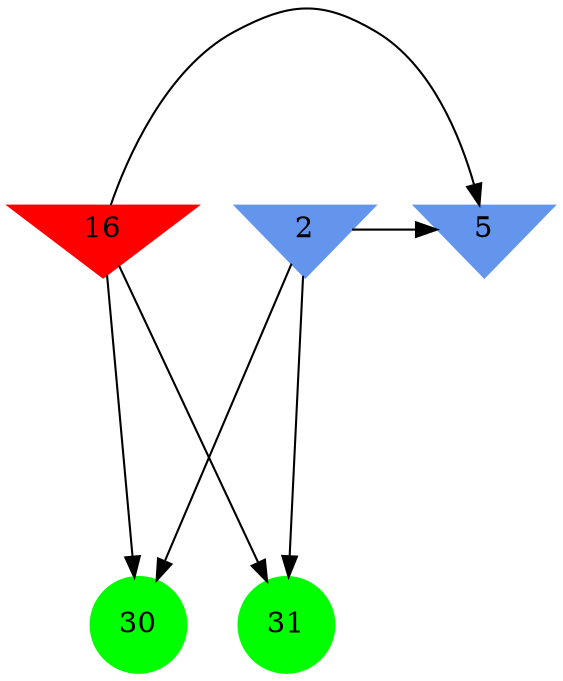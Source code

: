 digraph brain {
	ranksep=2.0;
	2 [shape=invtriangle,style=filled,color=cornflowerblue];
	5 [shape=invtriangle,style=filled,color=cornflowerblue];
	16 [shape=invtriangle,style=filled,color=red];
	30 [shape=circle,style=filled,color=green];
	31 [shape=circle,style=filled,color=green];
	2	->	31;
	2	->	30;
	2	->	5;
	16	->	31;
	16	->	30;
	16	->	5;
	{ rank=same; 2; 5; 16; }
	{ rank=same; }
	{ rank=same; 30; 31; }
}
